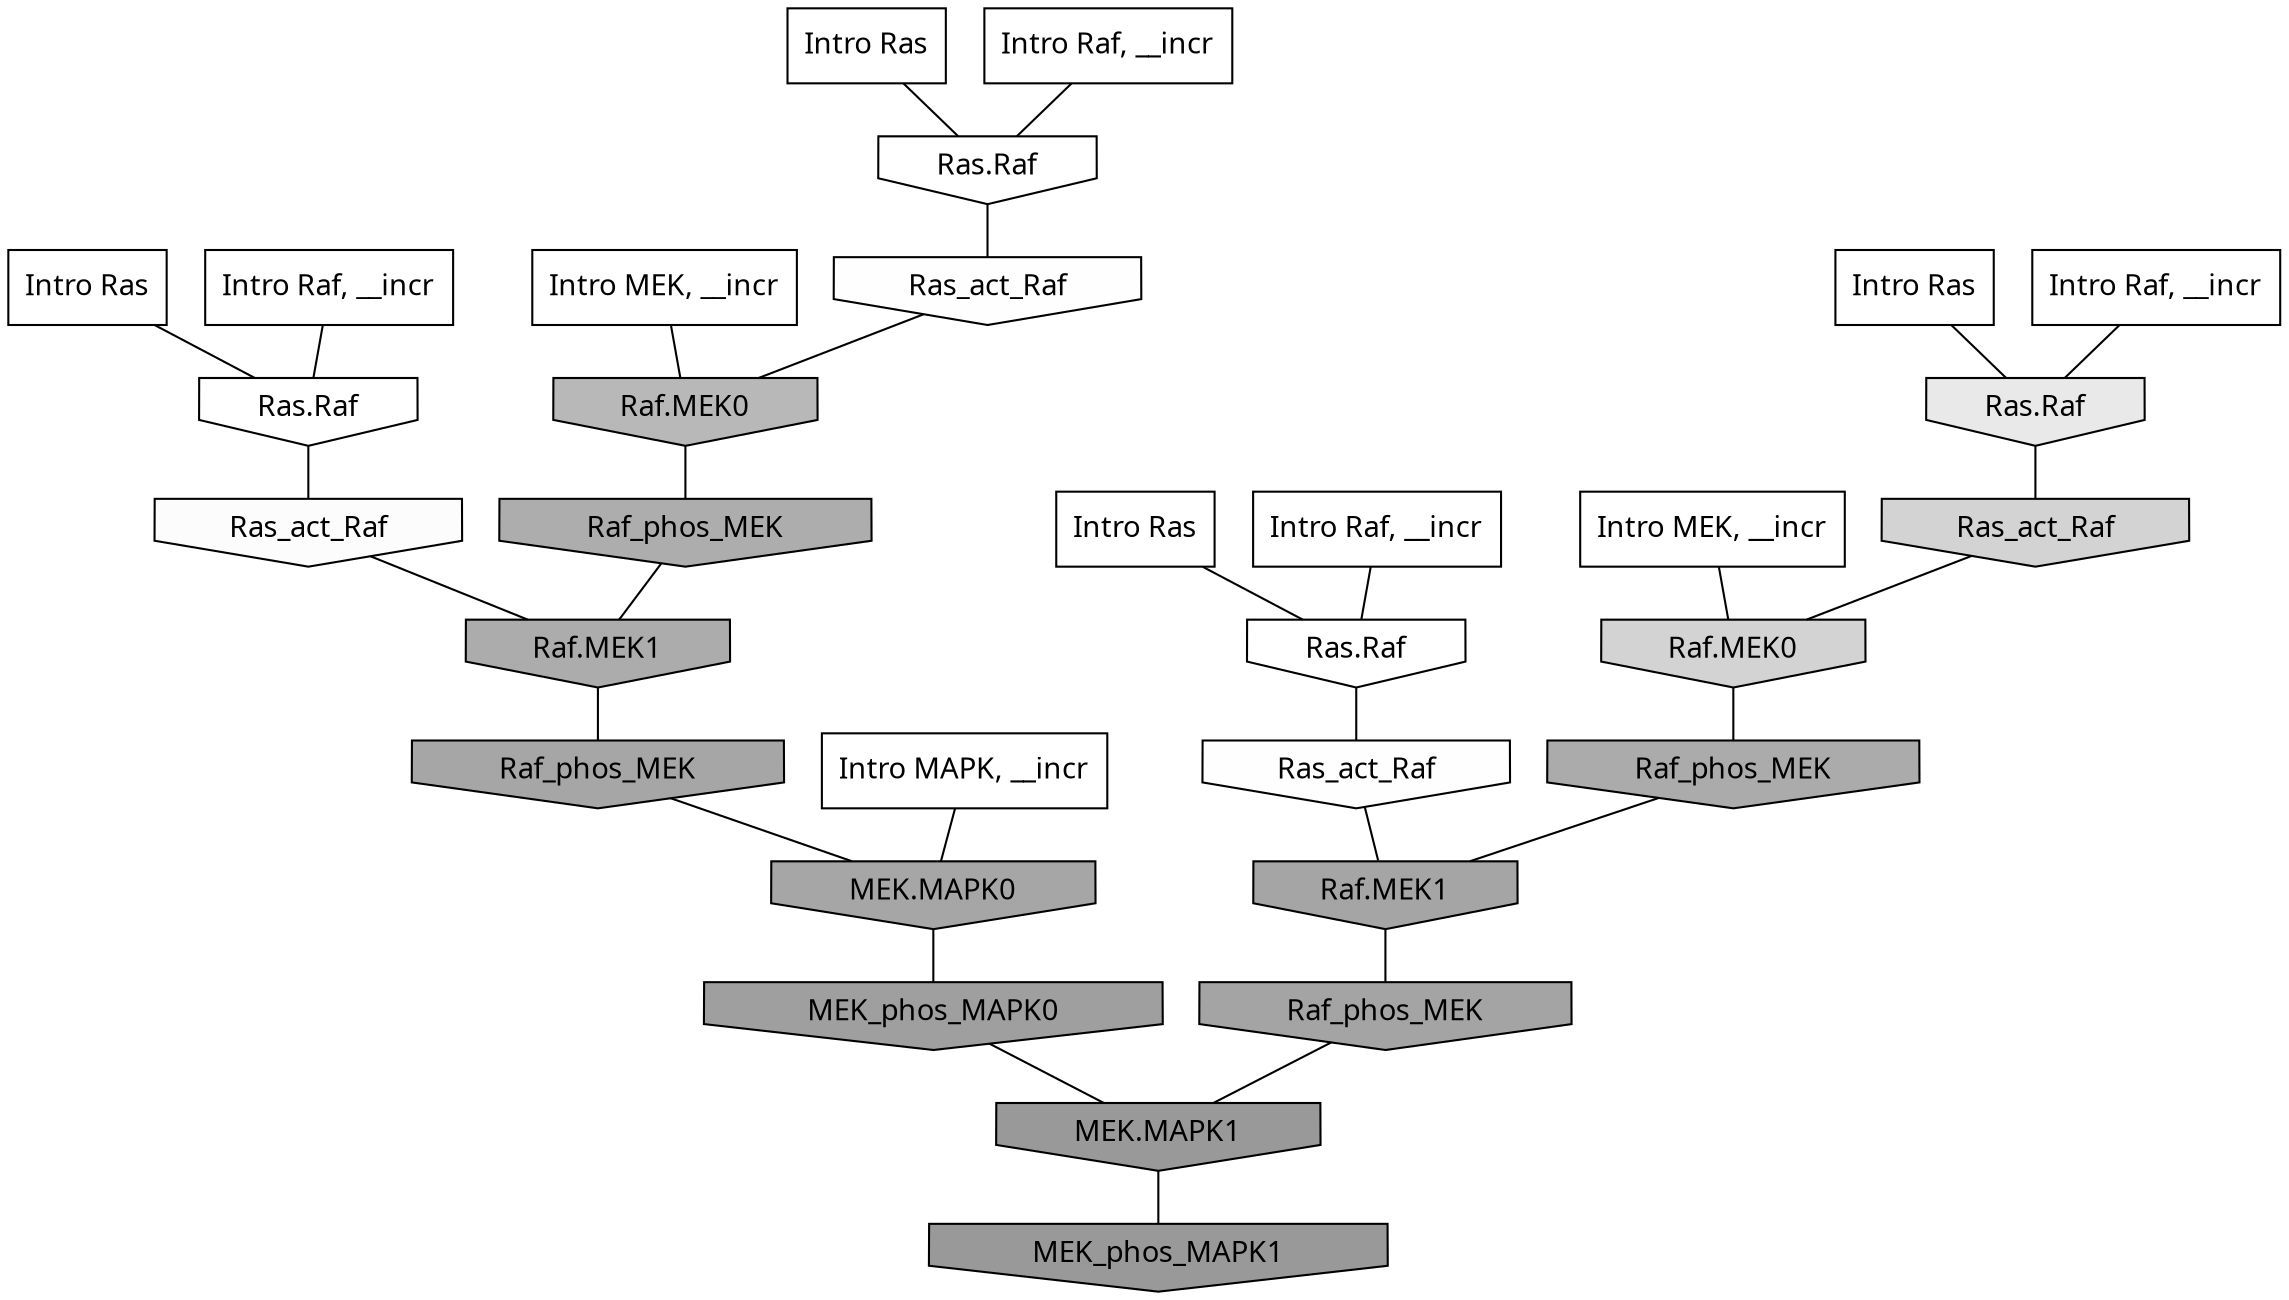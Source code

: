 digraph G{
  rankdir="TB";
  ranksep=0.30;
  node [fontname="CMU Serif"];
  edge [fontname="CMU Serif"];
  
  32 [label="Intro Ras", shape=rectangle, style=filled, fillcolor="0.000 0.000 1.000"]
  
  40 [label="Intro Ras", shape=rectangle, style=filled, fillcolor="0.000 0.000 1.000"]
  
  41 [label="Intro Ras", shape=rectangle, style=filled, fillcolor="0.000 0.000 1.000"]
  
  43 [label="Intro Ras", shape=rectangle, style=filled, fillcolor="0.000 0.000 1.000"]
  
  307 [label="Intro Raf, __incr", shape=rectangle, style=filled, fillcolor="0.000 0.000 1.000"]
  
  311 [label="Intro Raf, __incr", shape=rectangle, style=filled, fillcolor="0.000 0.000 1.000"]
  
  360 [label="Intro Raf, __incr", shape=rectangle, style=filled, fillcolor="0.000 0.000 1.000"]
  
  824 [label="Intro Raf, __incr", shape=rectangle, style=filled, fillcolor="0.000 0.000 1.000"]
  
  1911 [label="Intro MEK, __incr", shape=rectangle, style=filled, fillcolor="0.000 0.000 1.000"]
  
  1937 [label="Intro MEK, __incr", shape=rectangle, style=filled, fillcolor="0.000 0.000 1.000"]
  
  2325 [label="Intro MAPK, __incr", shape=rectangle, style=filled, fillcolor="0.000 0.000 1.000"]
  
  3269 [label="Ras.Raf", shape=invhouse, style=filled, fillcolor="0.000 0.000 1.000"]
  
  3285 [label="Ras.Raf", shape=invhouse, style=filled, fillcolor="0.000 0.000 1.000"]
  
  3301 [label="Ras.Raf", shape=invhouse, style=filled, fillcolor="0.000 0.000 1.000"]
  
  3336 [label="Ras_act_Raf", shape=invhouse, style=filled, fillcolor="0.000 0.000 0.995"]
  
  3338 [label="Ras_act_Raf", shape=invhouse, style=filled, fillcolor="0.000 0.000 0.995"]
  
  3396 [label="Ras_act_Raf", shape=invhouse, style=filled, fillcolor="0.000 0.000 0.985"]
  
  3992 [label="Ras.Raf", shape=invhouse, style=filled, fillcolor="0.000 0.000 0.914"]
  
  5101 [label="Ras_act_Raf", shape=invhouse, style=filled, fillcolor="0.000 0.000 0.828"]
  
  5104 [label="Raf.MEK0", shape=invhouse, style=filled, fillcolor="0.000 0.000 0.827"]
  
  7007 [label="Raf.MEK0", shape=invhouse, style=filled, fillcolor="0.000 0.000 0.720"]
  
  8151 [label="Raf_phos_MEK", shape=invhouse, style=filled, fillcolor="0.000 0.000 0.679"]
  
  8350 [label="Raf.MEK1", shape=invhouse, style=filled, fillcolor="0.000 0.000 0.672"]
  
  8362 [label="Raf_phos_MEK", shape=invhouse, style=filled, fillcolor="0.000 0.000 0.671"]
  
  8898 [label="Raf_phos_MEK", shape=invhouse, style=filled, fillcolor="0.000 0.000 0.652"]
  
  8900 [label="MEK.MAPK0", shape=invhouse, style=filled, fillcolor="0.000 0.000 0.652"]
  
  9015 [label="Raf.MEK1", shape=invhouse, style=filled, fillcolor="0.000 0.000 0.648"]
  
  9140 [label="Raf_phos_MEK", shape=invhouse, style=filled, fillcolor="0.000 0.000 0.644"]
  
  10022 [label="MEK_phos_MAPK0", shape=invhouse, style=filled, fillcolor="0.000 0.000 0.622"]
  
  10838 [label="MEK.MAPK1", shape=invhouse, style=filled, fillcolor="0.000 0.000 0.601"]
  
  10890 [label="MEK_phos_MAPK1", shape=invhouse, style=filled, fillcolor="0.000 0.000 0.600"]
  
  
  10838 -> 10890 [dir=none, color="0.000 0.000 0.000"] 
  10022 -> 10838 [dir=none, color="0.000 0.000 0.000"] 
  9140 -> 10838 [dir=none, color="0.000 0.000 0.000"] 
  9015 -> 9140 [dir=none, color="0.000 0.000 0.000"] 
  8900 -> 10022 [dir=none, color="0.000 0.000 0.000"] 
  8898 -> 8900 [dir=none, color="0.000 0.000 0.000"] 
  8362 -> 9015 [dir=none, color="0.000 0.000 0.000"] 
  8350 -> 8898 [dir=none, color="0.000 0.000 0.000"] 
  8151 -> 8350 [dir=none, color="0.000 0.000 0.000"] 
  7007 -> 8151 [dir=none, color="0.000 0.000 0.000"] 
  5104 -> 8362 [dir=none, color="0.000 0.000 0.000"] 
  5101 -> 5104 [dir=none, color="0.000 0.000 0.000"] 
  3992 -> 5101 [dir=none, color="0.000 0.000 0.000"] 
  3396 -> 8350 [dir=none, color="0.000 0.000 0.000"] 
  3338 -> 9015 [dir=none, color="0.000 0.000 0.000"] 
  3336 -> 7007 [dir=none, color="0.000 0.000 0.000"] 
  3301 -> 3336 [dir=none, color="0.000 0.000 0.000"] 
  3285 -> 3396 [dir=none, color="0.000 0.000 0.000"] 
  3269 -> 3338 [dir=none, color="0.000 0.000 0.000"] 
  2325 -> 8900 [dir=none, color="0.000 0.000 0.000"] 
  1937 -> 7007 [dir=none, color="0.000 0.000 0.000"] 
  1911 -> 5104 [dir=none, color="0.000 0.000 0.000"] 
  824 -> 3301 [dir=none, color="0.000 0.000 0.000"] 
  360 -> 3285 [dir=none, color="0.000 0.000 0.000"] 
  311 -> 3992 [dir=none, color="0.000 0.000 0.000"] 
  307 -> 3269 [dir=none, color="0.000 0.000 0.000"] 
  43 -> 3269 [dir=none, color="0.000 0.000 0.000"] 
  41 -> 3301 [dir=none, color="0.000 0.000 0.000"] 
  40 -> 3992 [dir=none, color="0.000 0.000 0.000"] 
  32 -> 3285 [dir=none, color="0.000 0.000 0.000"] 
  
  }
